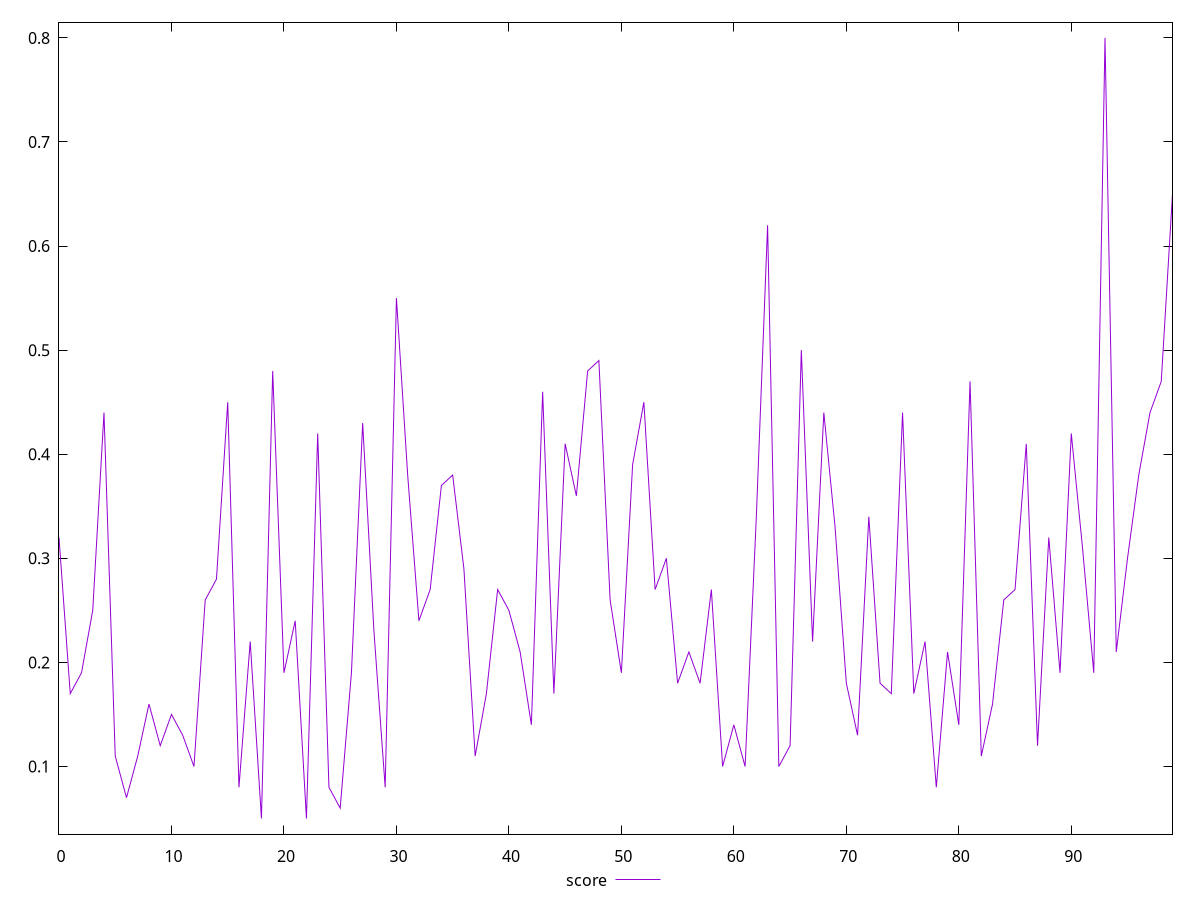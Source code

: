 reset

$score <<EOF
0 0.32
1 0.17
2 0.19
3 0.25
4 0.44
5 0.11
6 0.07
7 0.11
8 0.16
9 0.12
10 0.15
11 0.13
12 0.1
13 0.26
14 0.28
15 0.45
16 0.08
17 0.22
18 0.05
19 0.48
20 0.19
21 0.24
22 0.05
23 0.42
24 0.08
25 0.06
26 0.19
27 0.43
28 0.23
29 0.08
30 0.55
31 0.38
32 0.24
33 0.27
34 0.37
35 0.38
36 0.29
37 0.11
38 0.17
39 0.27
40 0.25
41 0.21
42 0.14
43 0.46
44 0.17
45 0.41
46 0.36
47 0.48
48 0.49
49 0.26
50 0.19
51 0.39
52 0.45
53 0.27
54 0.3
55 0.18
56 0.21
57 0.18
58 0.27
59 0.1
60 0.14
61 0.1
62 0.34
63 0.62
64 0.1
65 0.12
66 0.5
67 0.22
68 0.44
69 0.33
70 0.18
71 0.13
72 0.34
73 0.18
74 0.17
75 0.44
76 0.17
77 0.22
78 0.08
79 0.21
80 0.14
81 0.47
82 0.11
83 0.16
84 0.26
85 0.27
86 0.41
87 0.12
88 0.32
89 0.19
90 0.42
91 0.31
92 0.19
93 0.8
94 0.21
95 0.3
96 0.38
97 0.44
98 0.47
99 0.65
EOF

set key outside below
set xrange [0:99]
set yrange [0.035:0.8150000000000001]
set trange [0.035:0.8150000000000001]
set terminal svg size 640, 500 enhanced background rgb 'white'
set output "reports/report_00027_2021-02-24T12-40-31.850Z/total-blocking-time/samples/music/score/values.svg"

plot $score title "score" with line

reset
